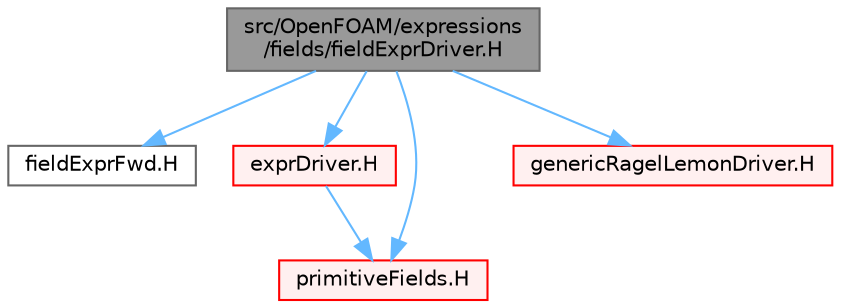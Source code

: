 digraph "src/OpenFOAM/expressions/fields/fieldExprDriver.H"
{
 // LATEX_PDF_SIZE
  bgcolor="transparent";
  edge [fontname=Helvetica,fontsize=10,labelfontname=Helvetica,labelfontsize=10];
  node [fontname=Helvetica,fontsize=10,shape=box,height=0.2,width=0.4];
  Node1 [id="Node000001",label="src/OpenFOAM/expressions\l/fields/fieldExprDriver.H",height=0.2,width=0.4,color="gray40", fillcolor="grey60", style="filled", fontcolor="black",tooltip=" "];
  Node1 -> Node2 [id="edge1_Node000001_Node000002",color="steelblue1",style="solid",tooltip=" "];
  Node2 [id="Node000002",label="fieldExprFwd.H",height=0.2,width=0.4,color="grey40", fillcolor="white", style="filled",URL="$fieldExprFwd_8H.html",tooltip=" "];
  Node1 -> Node3 [id="edge2_Node000001_Node000003",color="steelblue1",style="solid",tooltip=" "];
  Node3 [id="Node000003",label="exprDriver.H",height=0.2,width=0.4,color="red", fillcolor="#FFF0F0", style="filled",URL="$exprDriver_8H.html",tooltip=" "];
  Node3 -> Node224 [id="edge3_Node000003_Node000224",color="steelblue1",style="solid",tooltip=" "];
  Node224 [id="Node000224",label="primitiveFields.H",height=0.2,width=0.4,color="red", fillcolor="#FFF0F0", style="filled",URL="$primitiveFields_8H.html",tooltip="Specialisations of Field<T> for scalar, vector and tensor."];
  Node1 -> Node224 [id="edge4_Node000001_Node000224",color="steelblue1",style="solid",tooltip=" "];
  Node1 -> Node255 [id="edge5_Node000001_Node000255",color="steelblue1",style="solid",tooltip=" "];
  Node255 [id="Node000255",label="genericRagelLemonDriver.H",height=0.2,width=0.4,color="red", fillcolor="#FFF0F0", style="filled",URL="$genericRagelLemonDriver_8H.html",tooltip=" "];
}

